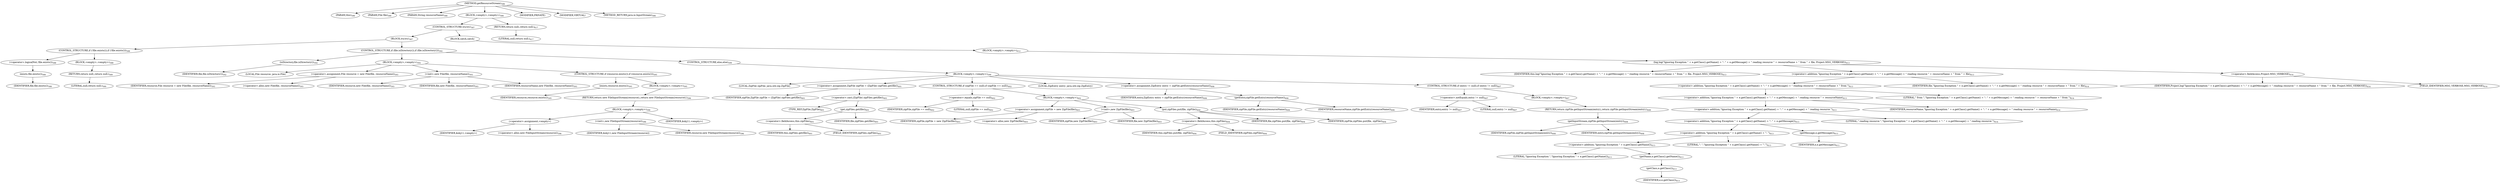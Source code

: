 digraph "getResourceStream" {  
"1084" [label = <(METHOD,getResourceStream)<SUB>586</SUB>> ]
"74" [label = <(PARAM,this)<SUB>586</SUB>> ]
"1085" [label = <(PARAM,File file)<SUB>586</SUB>> ]
"1086" [label = <(PARAM,String resourceName)<SUB>586</SUB>> ]
"1087" [label = <(BLOCK,&lt;empty&gt;,&lt;empty&gt;)<SUB>586</SUB>> ]
"1088" [label = <(CONTROL_STRUCTURE,try,try)<SUB>587</SUB>> ]
"1089" [label = <(BLOCK,try,try)<SUB>587</SUB>> ]
"1090" [label = <(CONTROL_STRUCTURE,if (!file.exists()),if (!file.exists()))<SUB>588</SUB>> ]
"1091" [label = <(&lt;operator&gt;.logicalNot,!file.exists())<SUB>588</SUB>> ]
"1092" [label = <(exists,file.exists())<SUB>588</SUB>> ]
"1093" [label = <(IDENTIFIER,file,file.exists())<SUB>588</SUB>> ]
"1094" [label = <(BLOCK,&lt;empty&gt;,&lt;empty&gt;)<SUB>588</SUB>> ]
"1095" [label = <(RETURN,return null;,return null;)<SUB>589</SUB>> ]
"1096" [label = <(LITERAL,null,return null;)<SUB>589</SUB>> ]
"1097" [label = <(CONTROL_STRUCTURE,if (file.isDirectory()),if (file.isDirectory()))<SUB>592</SUB>> ]
"1098" [label = <(isDirectory,file.isDirectory())<SUB>592</SUB>> ]
"1099" [label = <(IDENTIFIER,file,file.isDirectory())<SUB>592</SUB>> ]
"1100" [label = <(BLOCK,&lt;empty&gt;,&lt;empty&gt;)<SUB>592</SUB>> ]
"70" [label = <(LOCAL,File resource: java.io.File)> ]
"1101" [label = <(&lt;operator&gt;.assignment,File resource = new File(file, resourceName))<SUB>593</SUB>> ]
"1102" [label = <(IDENTIFIER,resource,File resource = new File(file, resourceName))<SUB>593</SUB>> ]
"1103" [label = <(&lt;operator&gt;.alloc,new File(file, resourceName))<SUB>593</SUB>> ]
"1104" [label = <(&lt;init&gt;,new File(file, resourceName))<SUB>593</SUB>> ]
"69" [label = <(IDENTIFIER,resource,new File(file, resourceName))<SUB>593</SUB>> ]
"1105" [label = <(IDENTIFIER,file,new File(file, resourceName))<SUB>593</SUB>> ]
"1106" [label = <(IDENTIFIER,resourceName,new File(file, resourceName))<SUB>593</SUB>> ]
"1107" [label = <(CONTROL_STRUCTURE,if (resource.exists()),if (resource.exists()))<SUB>595</SUB>> ]
"1108" [label = <(exists,resource.exists())<SUB>595</SUB>> ]
"1109" [label = <(IDENTIFIER,resource,resource.exists())<SUB>595</SUB>> ]
"1110" [label = <(BLOCK,&lt;empty&gt;,&lt;empty&gt;)<SUB>595</SUB>> ]
"1111" [label = <(RETURN,return new FileInputStream(resource);,return new FileInputStream(resource);)<SUB>596</SUB>> ]
"1112" [label = <(BLOCK,&lt;empty&gt;,&lt;empty&gt;)<SUB>596</SUB>> ]
"1113" [label = <(&lt;operator&gt;.assignment,&lt;empty&gt;)> ]
"1114" [label = <(IDENTIFIER,$obj11,&lt;empty&gt;)> ]
"1115" [label = <(&lt;operator&gt;.alloc,new FileInputStream(resource))<SUB>596</SUB>> ]
"1116" [label = <(&lt;init&gt;,new FileInputStream(resource))<SUB>596</SUB>> ]
"1117" [label = <(IDENTIFIER,$obj11,new FileInputStream(resource))> ]
"1118" [label = <(IDENTIFIER,resource,new FileInputStream(resource))<SUB>596</SUB>> ]
"1119" [label = <(IDENTIFIER,$obj11,&lt;empty&gt;)> ]
"1120" [label = <(CONTROL_STRUCTURE,else,else)<SUB>599</SUB>> ]
"1121" [label = <(BLOCK,&lt;empty&gt;,&lt;empty&gt;)<SUB>599</SUB>> ]
"72" [label = <(LOCAL,ZipFile zipFile: java.util.zip.ZipFile)> ]
"1122" [label = <(&lt;operator&gt;.assignment,ZipFile zipFile = (ZipFile) zipFiles.get(file))<SUB>601</SUB>> ]
"1123" [label = <(IDENTIFIER,zipFile,ZipFile zipFile = (ZipFile) zipFiles.get(file))<SUB>601</SUB>> ]
"1124" [label = <(&lt;operator&gt;.cast,(ZipFile) zipFiles.get(file))<SUB>601</SUB>> ]
"1125" [label = <(TYPE_REF,ZipFile,ZipFile)<SUB>601</SUB>> ]
"1126" [label = <(get,zipFiles.get(file))<SUB>601</SUB>> ]
"1127" [label = <(&lt;operator&gt;.fieldAccess,this.zipFiles)<SUB>601</SUB>> ]
"1128" [label = <(IDENTIFIER,this,zipFiles.get(file))<SUB>601</SUB>> ]
"1129" [label = <(FIELD_IDENTIFIER,zipFiles,zipFiles)<SUB>601</SUB>> ]
"1130" [label = <(IDENTIFIER,file,zipFiles.get(file))<SUB>601</SUB>> ]
"1131" [label = <(CONTROL_STRUCTURE,if (zipFile == null),if (zipFile == null))<SUB>602</SUB>> ]
"1132" [label = <(&lt;operator&gt;.equals,zipFile == null)<SUB>602</SUB>> ]
"1133" [label = <(IDENTIFIER,zipFile,zipFile == null)<SUB>602</SUB>> ]
"1134" [label = <(LITERAL,null,zipFile == null)<SUB>602</SUB>> ]
"1135" [label = <(BLOCK,&lt;empty&gt;,&lt;empty&gt;)<SUB>602</SUB>> ]
"1136" [label = <(&lt;operator&gt;.assignment,zipFile = new ZipFile(file))<SUB>603</SUB>> ]
"1137" [label = <(IDENTIFIER,zipFile,zipFile = new ZipFile(file))<SUB>603</SUB>> ]
"1138" [label = <(&lt;operator&gt;.alloc,new ZipFile(file))<SUB>603</SUB>> ]
"1139" [label = <(&lt;init&gt;,new ZipFile(file))<SUB>603</SUB>> ]
"71" [label = <(IDENTIFIER,zipFile,new ZipFile(file))<SUB>603</SUB>> ]
"1140" [label = <(IDENTIFIER,file,new ZipFile(file))<SUB>603</SUB>> ]
"1141" [label = <(put,zipFiles.put(file, zipFile))<SUB>604</SUB>> ]
"1142" [label = <(&lt;operator&gt;.fieldAccess,this.zipFiles)<SUB>604</SUB>> ]
"1143" [label = <(IDENTIFIER,this,zipFiles.put(file, zipFile))<SUB>604</SUB>> ]
"1144" [label = <(FIELD_IDENTIFIER,zipFiles,zipFiles)<SUB>604</SUB>> ]
"1145" [label = <(IDENTIFIER,file,zipFiles.put(file, zipFile))<SUB>604</SUB>> ]
"1146" [label = <(IDENTIFIER,zipFile,zipFiles.put(file, zipFile))<SUB>604</SUB>> ]
"1147" [label = <(LOCAL,ZipEntry entry: java.util.zip.ZipEntry)> ]
"1148" [label = <(&lt;operator&gt;.assignment,ZipEntry entry = zipFile.getEntry(resourceName))<SUB>606</SUB>> ]
"1149" [label = <(IDENTIFIER,entry,ZipEntry entry = zipFile.getEntry(resourceName))<SUB>606</SUB>> ]
"1150" [label = <(getEntry,zipFile.getEntry(resourceName))<SUB>606</SUB>> ]
"1151" [label = <(IDENTIFIER,zipFile,zipFile.getEntry(resourceName))<SUB>606</SUB>> ]
"1152" [label = <(IDENTIFIER,resourceName,zipFile.getEntry(resourceName))<SUB>606</SUB>> ]
"1153" [label = <(CONTROL_STRUCTURE,if (entry != null),if (entry != null))<SUB>607</SUB>> ]
"1154" [label = <(&lt;operator&gt;.notEquals,entry != null)<SUB>607</SUB>> ]
"1155" [label = <(IDENTIFIER,entry,entry != null)<SUB>607</SUB>> ]
"1156" [label = <(LITERAL,null,entry != null)<SUB>607</SUB>> ]
"1157" [label = <(BLOCK,&lt;empty&gt;,&lt;empty&gt;)<SUB>607</SUB>> ]
"1158" [label = <(RETURN,return zipFile.getInputStream(entry);,return zipFile.getInputStream(entry);)<SUB>608</SUB>> ]
"1159" [label = <(getInputStream,zipFile.getInputStream(entry))<SUB>608</SUB>> ]
"1160" [label = <(IDENTIFIER,zipFile,zipFile.getInputStream(entry))<SUB>608</SUB>> ]
"1161" [label = <(IDENTIFIER,entry,zipFile.getInputStream(entry))<SUB>608</SUB>> ]
"1162" [label = <(BLOCK,catch,catch)> ]
"1163" [label = <(BLOCK,&lt;empty&gt;,&lt;empty&gt;)<SUB>612</SUB>> ]
"1164" [label = <(log,log(&quot;Ignoring Exception &quot; + e.getClass().getName() + &quot;: &quot; + e.getMessage() + &quot; reading resource &quot; + resourceName + &quot; from &quot; + file, Project.MSG_VERBOSE))<SUB>613</SUB>> ]
"73" [label = <(IDENTIFIER,this,log(&quot;Ignoring Exception &quot; + e.getClass().getName() + &quot;: &quot; + e.getMessage() + &quot; reading resource &quot; + resourceName + &quot; from &quot; + file, Project.MSG_VERBOSE))<SUB>613</SUB>> ]
"1165" [label = <(&lt;operator&gt;.addition,&quot;Ignoring Exception &quot; + e.getClass().getName() + &quot;: &quot; + e.getMessage() + &quot; reading resource &quot; + resourceName + &quot; from &quot; + file)<SUB>613</SUB>> ]
"1166" [label = <(&lt;operator&gt;.addition,&quot;Ignoring Exception &quot; + e.getClass().getName() + &quot;: &quot; + e.getMessage() + &quot; reading resource &quot; + resourceName + &quot; from &quot;)<SUB>613</SUB>> ]
"1167" [label = <(&lt;operator&gt;.addition,&quot;Ignoring Exception &quot; + e.getClass().getName() + &quot;: &quot; + e.getMessage() + &quot; reading resource &quot; + resourceName)<SUB>613</SUB>> ]
"1168" [label = <(&lt;operator&gt;.addition,&quot;Ignoring Exception &quot; + e.getClass().getName() + &quot;: &quot; + e.getMessage() + &quot; reading resource &quot;)<SUB>613</SUB>> ]
"1169" [label = <(&lt;operator&gt;.addition,&quot;Ignoring Exception &quot; + e.getClass().getName() + &quot;: &quot; + e.getMessage())<SUB>613</SUB>> ]
"1170" [label = <(&lt;operator&gt;.addition,&quot;Ignoring Exception &quot; + e.getClass().getName() + &quot;: &quot;)<SUB>613</SUB>> ]
"1171" [label = <(&lt;operator&gt;.addition,&quot;Ignoring Exception &quot; + e.getClass().getName())<SUB>613</SUB>> ]
"1172" [label = <(LITERAL,&quot;Ignoring Exception &quot;,&quot;Ignoring Exception &quot; + e.getClass().getName())<SUB>613</SUB>> ]
"1173" [label = <(getName,e.getClass().getName())<SUB>613</SUB>> ]
"1174" [label = <(getClass,e.getClass())<SUB>613</SUB>> ]
"1175" [label = <(IDENTIFIER,e,e.getClass())<SUB>613</SUB>> ]
"1176" [label = <(LITERAL,&quot;: &quot;,&quot;Ignoring Exception &quot; + e.getClass().getName() + &quot;: &quot;)<SUB>613</SUB>> ]
"1177" [label = <(getMessage,e.getMessage())<SUB>613</SUB>> ]
"1178" [label = <(IDENTIFIER,e,e.getMessage())<SUB>613</SUB>> ]
"1179" [label = <(LITERAL,&quot; reading resource &quot;,&quot;Ignoring Exception &quot; + e.getClass().getName() + &quot;: &quot; + e.getMessage() + &quot; reading resource &quot;)<SUB>614</SUB>> ]
"1180" [label = <(IDENTIFIER,resourceName,&quot;Ignoring Exception &quot; + e.getClass().getName() + &quot;: &quot; + e.getMessage() + &quot; reading resource &quot; + resourceName)<SUB>614</SUB>> ]
"1181" [label = <(LITERAL,&quot; from &quot;,&quot;Ignoring Exception &quot; + e.getClass().getName() + &quot;: &quot; + e.getMessage() + &quot; reading resource &quot; + resourceName + &quot; from &quot;)<SUB>614</SUB>> ]
"1182" [label = <(IDENTIFIER,file,&quot;Ignoring Exception &quot; + e.getClass().getName() + &quot;: &quot; + e.getMessage() + &quot; reading resource &quot; + resourceName + &quot; from &quot; + file)<SUB>614</SUB>> ]
"1183" [label = <(&lt;operator&gt;.fieldAccess,Project.MSG_VERBOSE)<SUB>614</SUB>> ]
"1184" [label = <(IDENTIFIER,Project,log(&quot;Ignoring Exception &quot; + e.getClass().getName() + &quot;: &quot; + e.getMessage() + &quot; reading resource &quot; + resourceName + &quot; from &quot; + file, Project.MSG_VERBOSE))<SUB>614</SUB>> ]
"1185" [label = <(FIELD_IDENTIFIER,MSG_VERBOSE,MSG_VERBOSE)<SUB>614</SUB>> ]
"1186" [label = <(RETURN,return null;,return null;)<SUB>617</SUB>> ]
"1187" [label = <(LITERAL,null,return null;)<SUB>617</SUB>> ]
"1188" [label = <(MODIFIER,PRIVATE)> ]
"1189" [label = <(MODIFIER,VIRTUAL)> ]
"1190" [label = <(METHOD_RETURN,java.io.InputStream)<SUB>586</SUB>> ]
  "1084" -> "74" 
  "1084" -> "1085" 
  "1084" -> "1086" 
  "1084" -> "1087" 
  "1084" -> "1188" 
  "1084" -> "1189" 
  "1084" -> "1190" 
  "1087" -> "1088" 
  "1087" -> "1186" 
  "1088" -> "1089" 
  "1088" -> "1162" 
  "1089" -> "1090" 
  "1089" -> "1097" 
  "1090" -> "1091" 
  "1090" -> "1094" 
  "1091" -> "1092" 
  "1092" -> "1093" 
  "1094" -> "1095" 
  "1095" -> "1096" 
  "1097" -> "1098" 
  "1097" -> "1100" 
  "1097" -> "1120" 
  "1098" -> "1099" 
  "1100" -> "70" 
  "1100" -> "1101" 
  "1100" -> "1104" 
  "1100" -> "1107" 
  "1101" -> "1102" 
  "1101" -> "1103" 
  "1104" -> "69" 
  "1104" -> "1105" 
  "1104" -> "1106" 
  "1107" -> "1108" 
  "1107" -> "1110" 
  "1108" -> "1109" 
  "1110" -> "1111" 
  "1111" -> "1112" 
  "1112" -> "1113" 
  "1112" -> "1116" 
  "1112" -> "1119" 
  "1113" -> "1114" 
  "1113" -> "1115" 
  "1116" -> "1117" 
  "1116" -> "1118" 
  "1120" -> "1121" 
  "1121" -> "72" 
  "1121" -> "1122" 
  "1121" -> "1131" 
  "1121" -> "1147" 
  "1121" -> "1148" 
  "1121" -> "1153" 
  "1122" -> "1123" 
  "1122" -> "1124" 
  "1124" -> "1125" 
  "1124" -> "1126" 
  "1126" -> "1127" 
  "1126" -> "1130" 
  "1127" -> "1128" 
  "1127" -> "1129" 
  "1131" -> "1132" 
  "1131" -> "1135" 
  "1132" -> "1133" 
  "1132" -> "1134" 
  "1135" -> "1136" 
  "1135" -> "1139" 
  "1135" -> "1141" 
  "1136" -> "1137" 
  "1136" -> "1138" 
  "1139" -> "71" 
  "1139" -> "1140" 
  "1141" -> "1142" 
  "1141" -> "1145" 
  "1141" -> "1146" 
  "1142" -> "1143" 
  "1142" -> "1144" 
  "1148" -> "1149" 
  "1148" -> "1150" 
  "1150" -> "1151" 
  "1150" -> "1152" 
  "1153" -> "1154" 
  "1153" -> "1157" 
  "1154" -> "1155" 
  "1154" -> "1156" 
  "1157" -> "1158" 
  "1158" -> "1159" 
  "1159" -> "1160" 
  "1159" -> "1161" 
  "1162" -> "1163" 
  "1163" -> "1164" 
  "1164" -> "73" 
  "1164" -> "1165" 
  "1164" -> "1183" 
  "1165" -> "1166" 
  "1165" -> "1182" 
  "1166" -> "1167" 
  "1166" -> "1181" 
  "1167" -> "1168" 
  "1167" -> "1180" 
  "1168" -> "1169" 
  "1168" -> "1179" 
  "1169" -> "1170" 
  "1169" -> "1177" 
  "1170" -> "1171" 
  "1170" -> "1176" 
  "1171" -> "1172" 
  "1171" -> "1173" 
  "1173" -> "1174" 
  "1174" -> "1175" 
  "1177" -> "1178" 
  "1183" -> "1184" 
  "1183" -> "1185" 
  "1186" -> "1187" 
}
